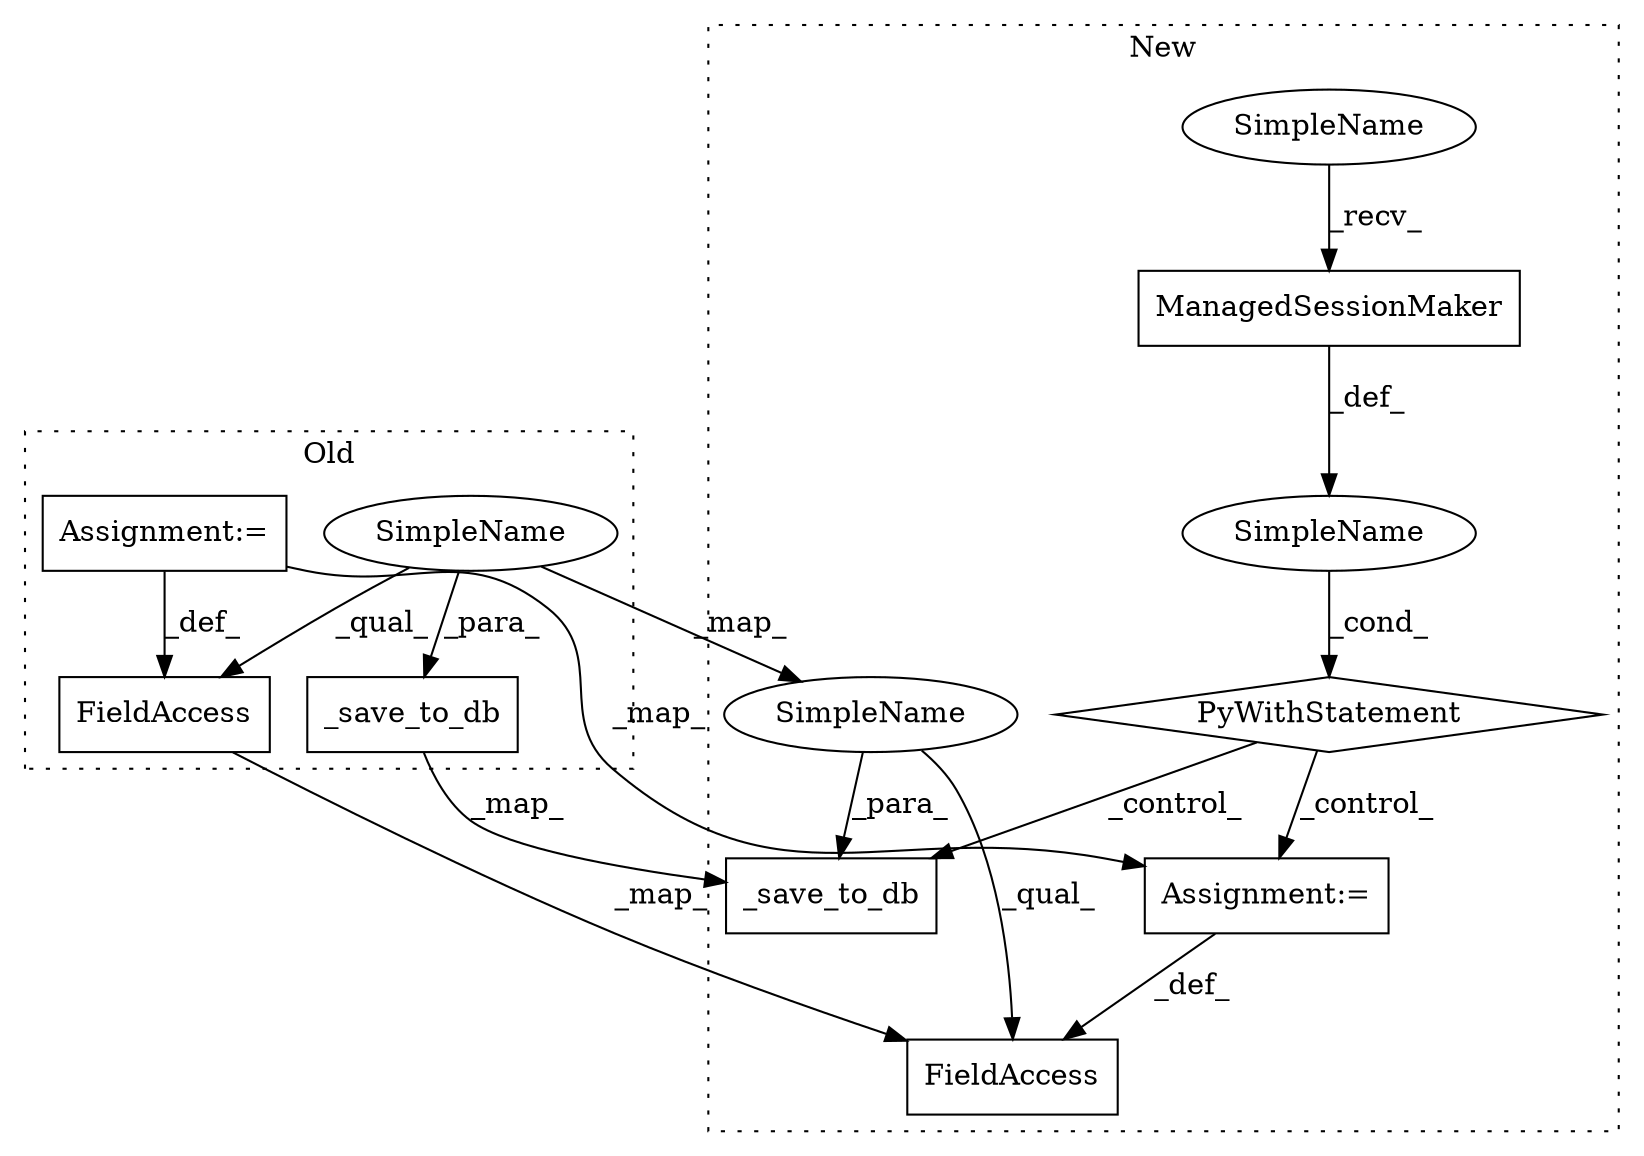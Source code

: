 digraph G {
subgraph cluster0 {
1 [label="_save_to_db" a="32" s="8950,8972" l="12,1" shape="box"];
7 [label="SimpleName" a="42" s="8696" l="10" shape="ellipse"];
9 [label="FieldAccess" a="22" s="8915" l="15" shape="box"];
10 [label="Assignment:=" a="7" s="8930" l="1" shape="box"];
label = "Old";
style="dotted";
}
subgraph cluster1 {
2 [label="_save_to_db" a="32" s="10418,10448" l="12,1" shape="box"];
3 [label="ManagedSessionMaker" a="32" s="10096" l="21" shape="box"];
4 [label="SimpleName" a="42" s="" l="" shape="ellipse"];
5 [label="PyWithStatement" a="104" s="10081,10117" l="10,2" shape="diamond"];
6 [label="SimpleName" a="42" s="10146" l="10" shape="ellipse"];
8 [label="FieldAccess" a="22" s="10381" l="15" shape="box"];
11 [label="Assignment:=" a="7" s="10396" l="1" shape="box"];
12 [label="SimpleName" a="42" s="10091" l="4" shape="ellipse"];
label = "New";
style="dotted";
}
1 -> 2 [label="_map_"];
3 -> 4 [label="_def_"];
4 -> 5 [label="_cond_"];
5 -> 2 [label="_control_"];
5 -> 11 [label="_control_"];
6 -> 8 [label="_qual_"];
6 -> 2 [label="_para_"];
7 -> 1 [label="_para_"];
7 -> 6 [label="_map_"];
7 -> 9 [label="_qual_"];
9 -> 8 [label="_map_"];
10 -> 9 [label="_def_"];
10 -> 11 [label="_map_"];
11 -> 8 [label="_def_"];
12 -> 3 [label="_recv_"];
}